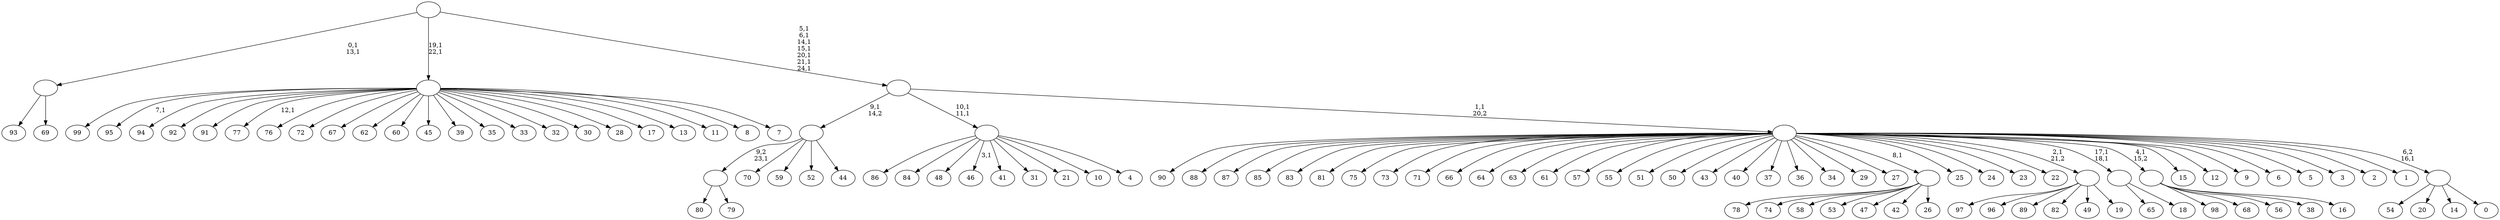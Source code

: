 digraph T {
	125 [label="99"]
	124 [label="98"]
	123 [label="97"]
	122 [label="96"]
	121 [label="95"]
	119 [label="94"]
	118 [label="93"]
	117 [label="92"]
	116 [label="91"]
	115 [label="90"]
	114 [label="89"]
	113 [label="88"]
	112 [label="87"]
	111 [label="86"]
	110 [label="85"]
	109 [label="84"]
	108 [label="83"]
	107 [label="82"]
	106 [label="81"]
	105 [label="80"]
	104 [label="79"]
	103 [label=""]
	102 [label="78"]
	101 [label="77"]
	99 [label="76"]
	98 [label="75"]
	97 [label="74"]
	96 [label="73"]
	95 [label="72"]
	94 [label="71"]
	93 [label="70"]
	92 [label="69"]
	91 [label=""]
	89 [label="68"]
	88 [label="67"]
	87 [label="66"]
	86 [label="65"]
	85 [label="64"]
	84 [label="63"]
	83 [label="62"]
	82 [label="61"]
	81 [label="60"]
	80 [label="59"]
	79 [label="58"]
	78 [label="57"]
	77 [label="56"]
	76 [label="55"]
	75 [label="54"]
	74 [label="53"]
	73 [label="52"]
	72 [label="51"]
	71 [label="50"]
	70 [label="49"]
	69 [label="48"]
	68 [label="47"]
	67 [label="46"]
	65 [label="45"]
	64 [label="44"]
	63 [label=""]
	62 [label="43"]
	61 [label="42"]
	60 [label="41"]
	59 [label="40"]
	58 [label="39"]
	57 [label="38"]
	56 [label="37"]
	55 [label="36"]
	54 [label="35"]
	53 [label="34"]
	52 [label="33"]
	51 [label="32"]
	50 [label="31"]
	49 [label="30"]
	48 [label="29"]
	47 [label="28"]
	46 [label="27"]
	45 [label="26"]
	44 [label=""]
	43 [label="25"]
	42 [label="24"]
	41 [label="23"]
	40 [label="22"]
	39 [label="21"]
	38 [label="20"]
	37 [label="19"]
	36 [label=""]
	35 [label="18"]
	34 [label=""]
	32 [label="17"]
	31 [label="16"]
	30 [label=""]
	29 [label="15"]
	28 [label="14"]
	27 [label="13"]
	26 [label="12"]
	25 [label="11"]
	24 [label="10"]
	23 [label="9"]
	22 [label="8"]
	21 [label="7"]
	20 [label=""]
	18 [label="6"]
	17 [label="5"]
	16 [label="4"]
	15 [label=""]
	13 [label="3"]
	12 [label="2"]
	11 [label="1"]
	10 [label="0"]
	9 [label=""]
	8 [label=""]
	7 [label=""]
	0 [label=""]
	103 -> 105 [label=""]
	103 -> 104 [label=""]
	91 -> 118 [label=""]
	91 -> 92 [label=""]
	63 -> 103 [label="9,2\n23,1"]
	63 -> 93 [label=""]
	63 -> 80 [label=""]
	63 -> 73 [label=""]
	63 -> 64 [label=""]
	44 -> 102 [label=""]
	44 -> 97 [label=""]
	44 -> 79 [label=""]
	44 -> 74 [label=""]
	44 -> 68 [label=""]
	44 -> 61 [label=""]
	44 -> 45 [label=""]
	36 -> 123 [label=""]
	36 -> 122 [label=""]
	36 -> 114 [label=""]
	36 -> 107 [label=""]
	36 -> 70 [label=""]
	36 -> 37 [label=""]
	34 -> 86 [label=""]
	34 -> 35 [label=""]
	30 -> 124 [label=""]
	30 -> 89 [label=""]
	30 -> 77 [label=""]
	30 -> 57 [label=""]
	30 -> 31 [label=""]
	20 -> 101 [label="12,1"]
	20 -> 121 [label="7,1"]
	20 -> 125 [label=""]
	20 -> 119 [label=""]
	20 -> 117 [label=""]
	20 -> 116 [label=""]
	20 -> 99 [label=""]
	20 -> 95 [label=""]
	20 -> 88 [label=""]
	20 -> 83 [label=""]
	20 -> 81 [label=""]
	20 -> 65 [label=""]
	20 -> 58 [label=""]
	20 -> 54 [label=""]
	20 -> 52 [label=""]
	20 -> 51 [label=""]
	20 -> 49 [label=""]
	20 -> 47 [label=""]
	20 -> 32 [label=""]
	20 -> 27 [label=""]
	20 -> 25 [label=""]
	20 -> 22 [label=""]
	20 -> 21 [label=""]
	15 -> 67 [label="3,1"]
	15 -> 111 [label=""]
	15 -> 109 [label=""]
	15 -> 69 [label=""]
	15 -> 60 [label=""]
	15 -> 50 [label=""]
	15 -> 39 [label=""]
	15 -> 24 [label=""]
	15 -> 16 [label=""]
	9 -> 75 [label=""]
	9 -> 38 [label=""]
	9 -> 28 [label=""]
	9 -> 10 [label=""]
	8 -> 34 [label="17,1\n18,1"]
	8 -> 115 [label=""]
	8 -> 113 [label=""]
	8 -> 112 [label=""]
	8 -> 110 [label=""]
	8 -> 108 [label=""]
	8 -> 106 [label=""]
	8 -> 98 [label=""]
	8 -> 96 [label=""]
	8 -> 94 [label=""]
	8 -> 87 [label=""]
	8 -> 85 [label=""]
	8 -> 84 [label=""]
	8 -> 82 [label=""]
	8 -> 78 [label=""]
	8 -> 76 [label=""]
	8 -> 72 [label=""]
	8 -> 71 [label=""]
	8 -> 62 [label=""]
	8 -> 59 [label=""]
	8 -> 56 [label=""]
	8 -> 55 [label=""]
	8 -> 53 [label=""]
	8 -> 48 [label=""]
	8 -> 46 [label=""]
	8 -> 44 [label="8,1"]
	8 -> 43 [label=""]
	8 -> 42 [label=""]
	8 -> 41 [label=""]
	8 -> 40 [label=""]
	8 -> 36 [label="2,1\n21,2"]
	8 -> 30 [label="4,1\n15,2"]
	8 -> 29 [label=""]
	8 -> 26 [label=""]
	8 -> 23 [label=""]
	8 -> 18 [label=""]
	8 -> 17 [label=""]
	8 -> 13 [label=""]
	8 -> 12 [label=""]
	8 -> 11 [label=""]
	8 -> 9 [label="6,2\n16,1"]
	7 -> 15 [label="10,1\n11,1"]
	7 -> 63 [label="9,1\n14,2"]
	7 -> 8 [label="1,1\n20,2"]
	0 -> 7 [label="5,1\n6,1\n14,1\n15,1\n20,1\n21,1\n24,1"]
	0 -> 20 [label="19,1\n22,1"]
	0 -> 91 [label="0,1\n13,1"]
}
